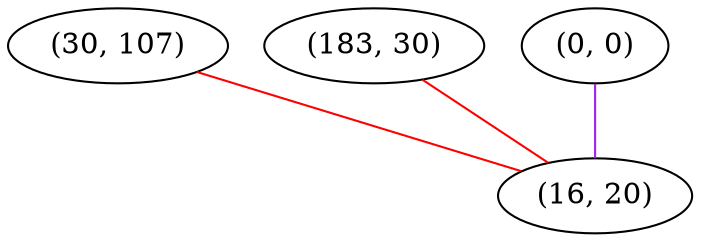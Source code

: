 graph "" {
"(30, 107)";
"(183, 30)";
"(0, 0)";
"(16, 20)";
"(30, 107)" -- "(16, 20)"  [color=red, key=0, weight=1];
"(183, 30)" -- "(16, 20)"  [color=red, key=0, weight=1];
"(0, 0)" -- "(16, 20)"  [color=purple, key=0, weight=4];
}
